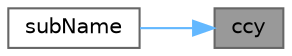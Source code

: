 digraph "ccy"
{
 // INTERACTIVE_SVG=YES
 // LATEX_PDF_SIZE
  bgcolor="transparent";
  edge [fontname=Helvetica,fontsize=10,labelfontname=Helvetica,labelfontsize=10];
  node [fontname=Helvetica,fontsize=10,shape=box,height=0.2,width=0.4];
  rankdir="RL";
  Node1 [label="ccy",height=0.2,width=0.4,color="gray40", fillcolor="grey60", style="filled", fontcolor="black",tooltip=" "];
  Node1 -> Node2 [dir="back",color="steelblue1",style="solid"];
  Node2 [label="subName",height=0.2,width=0.4,color="grey40", fillcolor="white", style="filled",URL="$classore_1_1data_1_1_f_x_spot_spec.html#a1d64179da212ac954c972e7a13dd2446",tooltip=" "];
}
